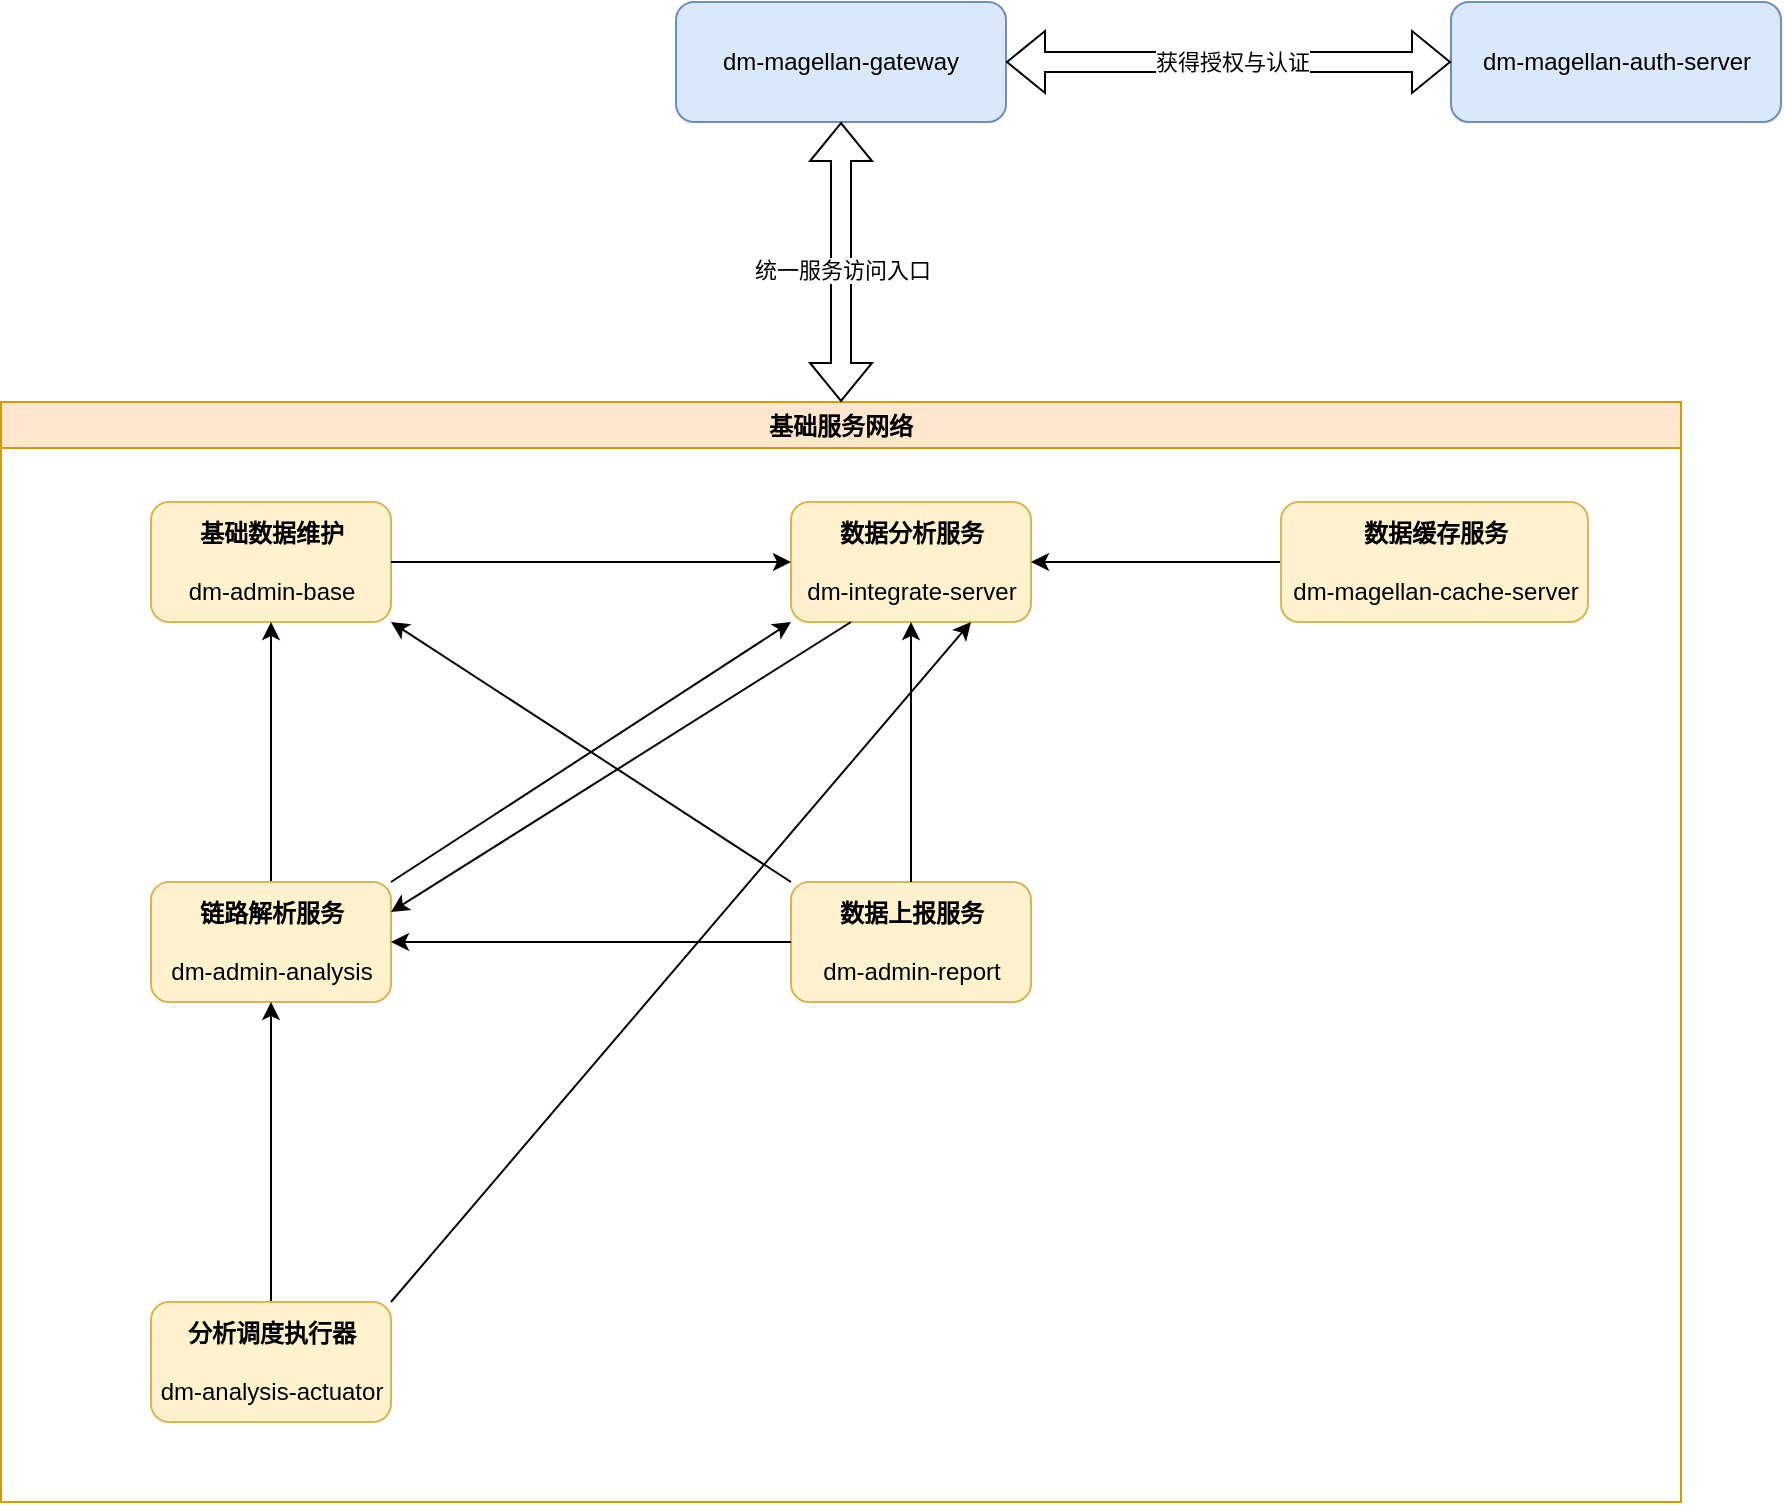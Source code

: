 <mxfile version="15.7.3" type="github">
  <diagram id="muZA9YSw4MGFrPJknFsy" name="Page-1">
    <mxGraphModel dx="1673" dy="934" grid="1" gridSize="10" guides="1" tooltips="1" connect="1" arrows="1" fold="1" page="1" pageScale="1" pageWidth="827" pageHeight="1169" math="0" shadow="0">
      <root>
        <mxCell id="0" />
        <mxCell id="1" parent="0" />
        <mxCell id="nfPuu5cRxcaGdbBw-N8y-29" value="基础服务网络" style="swimlane;fillColor=#ffe6cc;strokeColor=#d79b00;" vertex="1" parent="1">
          <mxGeometry x="76.5" y="450" width="840" height="550" as="geometry" />
        </mxCell>
        <mxCell id="nfPuu5cRxcaGdbBw-N8y-1" value="&lt;b&gt;数据上报服务&lt;/b&gt;&lt;br&gt;&lt;br&gt;dm-admin-report" style="rounded=1;whiteSpace=wrap;html=1;fillColor=#fff2cc;strokeColor=#d6b656;" vertex="1" parent="nfPuu5cRxcaGdbBw-N8y-29">
          <mxGeometry x="395" y="240" width="120" height="60" as="geometry" />
        </mxCell>
        <mxCell id="nfPuu5cRxcaGdbBw-N8y-2" value="&lt;b&gt;基础数据维护&lt;/b&gt;&lt;br&gt;&lt;br&gt;dm-admin-base" style="rounded=1;whiteSpace=wrap;html=1;fillColor=#fff2cc;strokeColor=#d6b656;" vertex="1" parent="nfPuu5cRxcaGdbBw-N8y-29">
          <mxGeometry x="75" y="50" width="120" height="60" as="geometry" />
        </mxCell>
        <mxCell id="nfPuu5cRxcaGdbBw-N8y-12" style="edgeStyle=orthogonalEdgeStyle;rounded=0;orthogonalLoop=1;jettySize=auto;html=1;exitX=0.5;exitY=0;exitDx=0;exitDy=0;entryX=0.5;entryY=1;entryDx=0;entryDy=0;" edge="1" parent="nfPuu5cRxcaGdbBw-N8y-29" source="nfPuu5cRxcaGdbBw-N8y-3" target="nfPuu5cRxcaGdbBw-N8y-2">
          <mxGeometry relative="1" as="geometry" />
        </mxCell>
        <mxCell id="nfPuu5cRxcaGdbBw-N8y-3" value="&lt;b&gt;链路解析服务&lt;br&gt;&lt;/b&gt;&lt;br&gt;dm-admin-analysis" style="rounded=1;whiteSpace=wrap;html=1;fillColor=#fff2cc;strokeColor=#d6b656;" vertex="1" parent="nfPuu5cRxcaGdbBw-N8y-29">
          <mxGeometry x="75" y="240" width="120" height="60" as="geometry" />
        </mxCell>
        <mxCell id="nfPuu5cRxcaGdbBw-N8y-13" style="edgeStyle=orthogonalEdgeStyle;rounded=0;orthogonalLoop=1;jettySize=auto;html=1;exitX=0;exitY=0.5;exitDx=0;exitDy=0;entryX=1;entryY=0.5;entryDx=0;entryDy=0;" edge="1" parent="nfPuu5cRxcaGdbBw-N8y-29" source="nfPuu5cRxcaGdbBw-N8y-1" target="nfPuu5cRxcaGdbBw-N8y-3">
          <mxGeometry relative="1" as="geometry" />
        </mxCell>
        <mxCell id="nfPuu5cRxcaGdbBw-N8y-4" value="&lt;b&gt;数据分析服务&lt;/b&gt;&lt;br&gt;&lt;br&gt;dm-integrate-server" style="rounded=1;whiteSpace=wrap;html=1;fillColor=#fff2cc;strokeColor=#d6b656;" vertex="1" parent="nfPuu5cRxcaGdbBw-N8y-29">
          <mxGeometry x="395" y="50" width="120" height="60" as="geometry" />
        </mxCell>
        <mxCell id="nfPuu5cRxcaGdbBw-N8y-21" value="" style="endArrow=classic;html=1;rounded=0;entryX=1;entryY=1;entryDx=0;entryDy=0;exitX=0;exitY=0;exitDx=0;exitDy=0;" edge="1" parent="nfPuu5cRxcaGdbBw-N8y-29" source="nfPuu5cRxcaGdbBw-N8y-1" target="nfPuu5cRxcaGdbBw-N8y-2">
          <mxGeometry width="50" height="50" relative="1" as="geometry">
            <mxPoint x="285" y="380" as="sourcePoint" />
            <mxPoint x="335" y="330" as="targetPoint" />
          </mxGeometry>
        </mxCell>
        <mxCell id="nfPuu5cRxcaGdbBw-N8y-15" style="edgeStyle=orthogonalEdgeStyle;rounded=0;orthogonalLoop=1;jettySize=auto;html=1;exitX=0.5;exitY=0;exitDx=0;exitDy=0;entryX=0.5;entryY=1;entryDx=0;entryDy=0;" edge="1" parent="nfPuu5cRxcaGdbBw-N8y-29" source="nfPuu5cRxcaGdbBw-N8y-1" target="nfPuu5cRxcaGdbBw-N8y-4">
          <mxGeometry relative="1" as="geometry" />
        </mxCell>
        <mxCell id="nfPuu5cRxcaGdbBw-N8y-22" value="" style="endArrow=classic;html=1;rounded=0;entryX=0;entryY=1;entryDx=0;entryDy=0;exitX=1;exitY=0;exitDx=0;exitDy=0;" edge="1" parent="nfPuu5cRxcaGdbBw-N8y-29" source="nfPuu5cRxcaGdbBw-N8y-3" target="nfPuu5cRxcaGdbBw-N8y-4">
          <mxGeometry width="50" height="50" relative="1" as="geometry">
            <mxPoint x="305" y="240" as="sourcePoint" />
            <mxPoint x="355" y="190" as="targetPoint" />
          </mxGeometry>
        </mxCell>
        <mxCell id="nfPuu5cRxcaGdbBw-N8y-10" style="edgeStyle=orthogonalEdgeStyle;rounded=0;orthogonalLoop=1;jettySize=auto;html=1;exitX=1;exitY=0.5;exitDx=0;exitDy=0;entryX=0;entryY=0.5;entryDx=0;entryDy=0;" edge="1" parent="nfPuu5cRxcaGdbBw-N8y-29" source="nfPuu5cRxcaGdbBw-N8y-2" target="nfPuu5cRxcaGdbBw-N8y-4">
          <mxGeometry relative="1" as="geometry" />
        </mxCell>
        <mxCell id="nfPuu5cRxcaGdbBw-N8y-23" value="" style="endArrow=classic;html=1;rounded=0;entryX=1;entryY=0.25;entryDx=0;entryDy=0;exitX=0.25;exitY=1;exitDx=0;exitDy=0;" edge="1" parent="nfPuu5cRxcaGdbBw-N8y-29" source="nfPuu5cRxcaGdbBw-N8y-4" target="nfPuu5cRxcaGdbBw-N8y-3">
          <mxGeometry width="50" height="50" relative="1" as="geometry">
            <mxPoint x="285" y="260" as="sourcePoint" />
            <mxPoint x="335" y="210" as="targetPoint" />
          </mxGeometry>
        </mxCell>
        <mxCell id="nfPuu5cRxcaGdbBw-N8y-27" style="edgeStyle=orthogonalEdgeStyle;rounded=0;orthogonalLoop=1;jettySize=auto;html=1;exitX=0.5;exitY=0;exitDx=0;exitDy=0;entryX=0.5;entryY=1;entryDx=0;entryDy=0;" edge="1" parent="nfPuu5cRxcaGdbBw-N8y-29" source="nfPuu5cRxcaGdbBw-N8y-24" target="nfPuu5cRxcaGdbBw-N8y-3">
          <mxGeometry relative="1" as="geometry" />
        </mxCell>
        <mxCell id="nfPuu5cRxcaGdbBw-N8y-24" value="&lt;b&gt;分析调度执行器&lt;/b&gt;&lt;br&gt;&lt;br&gt;dm-analysis-actuator" style="rounded=1;whiteSpace=wrap;html=1;fillColor=#fff2cc;strokeColor=#d6b656;" vertex="1" parent="nfPuu5cRxcaGdbBw-N8y-29">
          <mxGeometry x="75" y="450" width="120" height="60" as="geometry" />
        </mxCell>
        <mxCell id="nfPuu5cRxcaGdbBw-N8y-28" value="" style="endArrow=classic;html=1;rounded=0;exitX=1;exitY=0;exitDx=0;exitDy=0;entryX=0.75;entryY=1;entryDx=0;entryDy=0;" edge="1" parent="nfPuu5cRxcaGdbBw-N8y-29" source="nfPuu5cRxcaGdbBw-N8y-24" target="nfPuu5cRxcaGdbBw-N8y-4">
          <mxGeometry width="50" height="50" relative="1" as="geometry">
            <mxPoint x="255" y="380" as="sourcePoint" />
            <mxPoint x="305" y="330" as="targetPoint" />
          </mxGeometry>
        </mxCell>
        <mxCell id="nfPuu5cRxcaGdbBw-N8y-37" style="edgeStyle=orthogonalEdgeStyle;rounded=0;orthogonalLoop=1;jettySize=auto;html=1;exitX=0;exitY=0.5;exitDx=0;exitDy=0;entryX=1;entryY=0.5;entryDx=0;entryDy=0;" edge="1" parent="nfPuu5cRxcaGdbBw-N8y-29" source="nfPuu5cRxcaGdbBw-N8y-36" target="nfPuu5cRxcaGdbBw-N8y-4">
          <mxGeometry relative="1" as="geometry" />
        </mxCell>
        <mxCell id="nfPuu5cRxcaGdbBw-N8y-36" value="&lt;b&gt;数据缓存服务&lt;/b&gt;&lt;br&gt;&lt;br&gt;dm-magellan-cache-server" style="rounded=1;whiteSpace=wrap;html=1;fillColor=#fff2cc;strokeColor=#d6b656;" vertex="1" parent="nfPuu5cRxcaGdbBw-N8y-29">
          <mxGeometry x="640" y="50" width="153.5" height="60" as="geometry" />
        </mxCell>
        <mxCell id="nfPuu5cRxcaGdbBw-N8y-30" value="dm-magellan-gateway" style="rounded=1;whiteSpace=wrap;html=1;fillColor=#dae8fc;strokeColor=#6c8ebf;" vertex="1" parent="1">
          <mxGeometry x="414" y="250" width="165" height="60" as="geometry" />
        </mxCell>
        <mxCell id="nfPuu5cRxcaGdbBw-N8y-31" value="" style="shape=flexArrow;endArrow=classic;startArrow=classic;html=1;rounded=0;entryX=0.5;entryY=1;entryDx=0;entryDy=0;exitX=0.5;exitY=0;exitDx=0;exitDy=0;" edge="1" parent="1" source="nfPuu5cRxcaGdbBw-N8y-29" target="nfPuu5cRxcaGdbBw-N8y-30">
          <mxGeometry width="100" height="100" relative="1" as="geometry">
            <mxPoint x="310" y="430" as="sourcePoint" />
            <mxPoint x="410" y="330" as="targetPoint" />
          </mxGeometry>
        </mxCell>
        <mxCell id="nfPuu5cRxcaGdbBw-N8y-35" value="统一服务访问入口" style="edgeLabel;html=1;align=center;verticalAlign=middle;resizable=0;points=[];" vertex="1" connectable="0" parent="nfPuu5cRxcaGdbBw-N8y-31">
          <mxGeometry x="0.185" y="-2" relative="1" as="geometry">
            <mxPoint x="-2" y="17" as="offset" />
          </mxGeometry>
        </mxCell>
        <mxCell id="nfPuu5cRxcaGdbBw-N8y-32" value="dm-magellan-auth-server" style="rounded=1;whiteSpace=wrap;html=1;fillColor=#dae8fc;strokeColor=#6c8ebf;" vertex="1" parent="1">
          <mxGeometry x="801.5" y="250" width="165" height="60" as="geometry" />
        </mxCell>
        <mxCell id="nfPuu5cRxcaGdbBw-N8y-33" value="" style="shape=flexArrow;endArrow=classic;startArrow=classic;html=1;rounded=0;exitX=1;exitY=0.5;exitDx=0;exitDy=0;entryX=0;entryY=0.5;entryDx=0;entryDy=0;" edge="1" parent="1" source="nfPuu5cRxcaGdbBw-N8y-30" target="nfPuu5cRxcaGdbBw-N8y-32">
          <mxGeometry width="100" height="100" relative="1" as="geometry">
            <mxPoint x="581.5" y="360" as="sourcePoint" />
            <mxPoint x="681.5" y="260" as="targetPoint" />
          </mxGeometry>
        </mxCell>
        <mxCell id="nfPuu5cRxcaGdbBw-N8y-34" value="获得授权与认证" style="edgeLabel;html=1;align=center;verticalAlign=middle;resizable=0;points=[];" vertex="1" connectable="0" parent="nfPuu5cRxcaGdbBw-N8y-33">
          <mxGeometry x="0.281" y="3" relative="1" as="geometry">
            <mxPoint x="-30" y="3" as="offset" />
          </mxGeometry>
        </mxCell>
      </root>
    </mxGraphModel>
  </diagram>
</mxfile>
